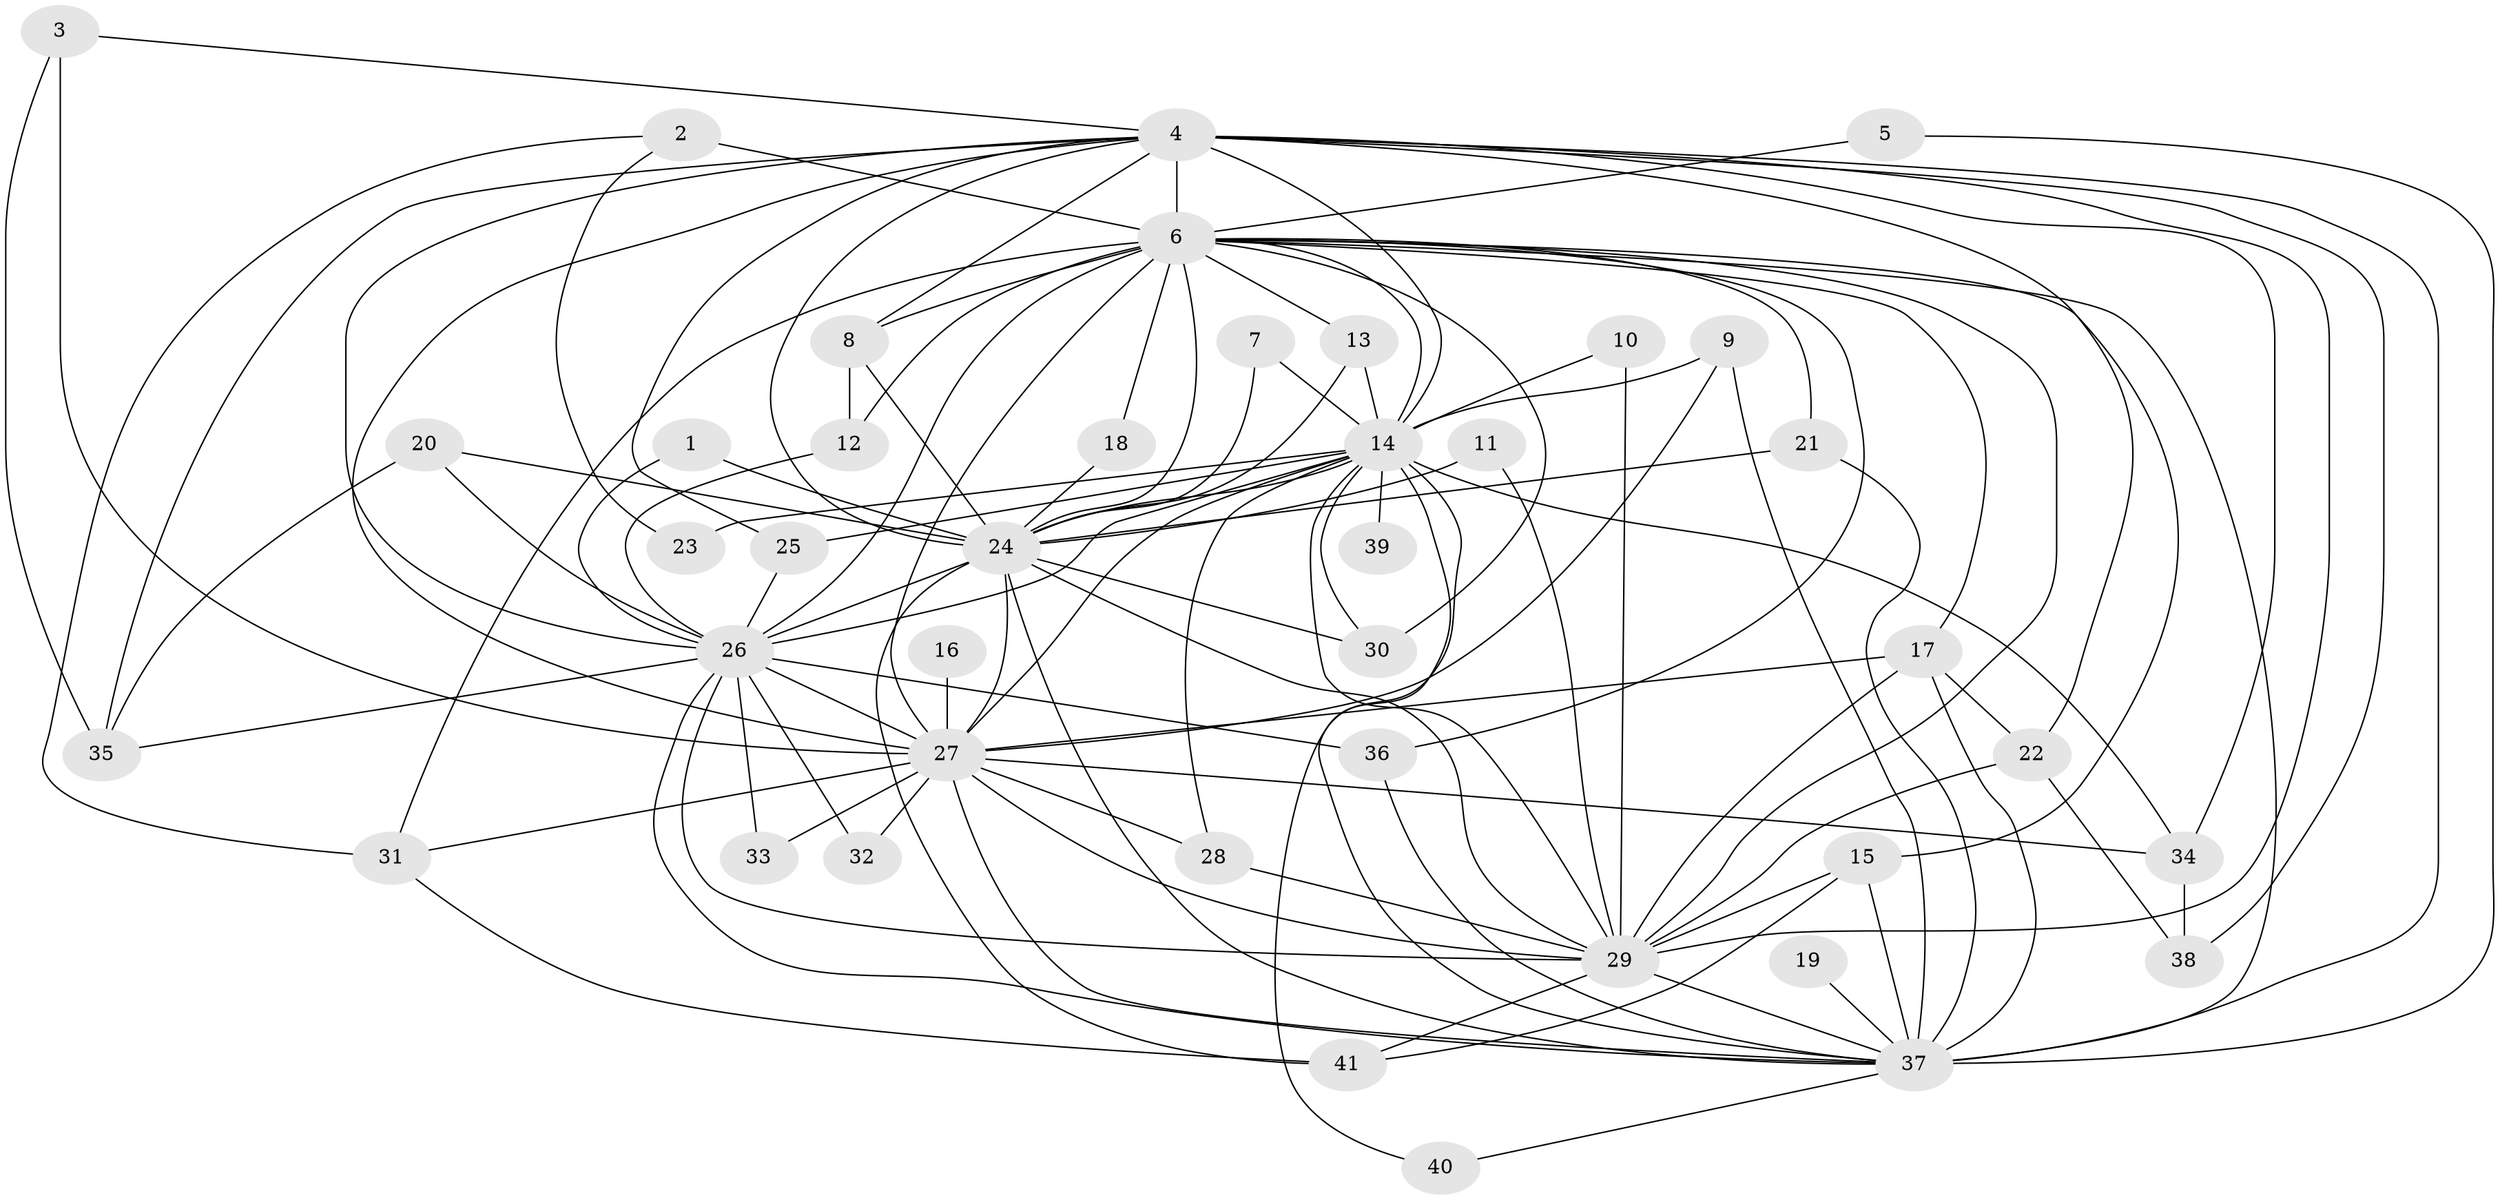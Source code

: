 // original degree distribution, {11: 0.024390243902439025, 19: 0.012195121951219513, 22: 0.024390243902439025, 21: 0.012195121951219513, 15: 0.012195121951219513, 24: 0.012195121951219513, 25: 0.012195121951219513, 30: 0.012195121951219513, 2: 0.5975609756097561, 4: 0.10975609756097561, 5: 0.012195121951219513, 3: 0.15853658536585366}
// Generated by graph-tools (version 1.1) at 2025/01/03/09/25 03:01:15]
// undirected, 41 vertices, 110 edges
graph export_dot {
graph [start="1"]
  node [color=gray90,style=filled];
  1;
  2;
  3;
  4;
  5;
  6;
  7;
  8;
  9;
  10;
  11;
  12;
  13;
  14;
  15;
  16;
  17;
  18;
  19;
  20;
  21;
  22;
  23;
  24;
  25;
  26;
  27;
  28;
  29;
  30;
  31;
  32;
  33;
  34;
  35;
  36;
  37;
  38;
  39;
  40;
  41;
  1 -- 24 [weight=1.0];
  1 -- 26 [weight=1.0];
  2 -- 6 [weight=2.0];
  2 -- 23 [weight=1.0];
  2 -- 31 [weight=1.0];
  3 -- 4 [weight=1.0];
  3 -- 27 [weight=1.0];
  3 -- 35 [weight=1.0];
  4 -- 6 [weight=3.0];
  4 -- 8 [weight=1.0];
  4 -- 14 [weight=3.0];
  4 -- 22 [weight=1.0];
  4 -- 24 [weight=3.0];
  4 -- 25 [weight=1.0];
  4 -- 26 [weight=3.0];
  4 -- 27 [weight=4.0];
  4 -- 29 [weight=3.0];
  4 -- 34 [weight=1.0];
  4 -- 35 [weight=1.0];
  4 -- 37 [weight=5.0];
  4 -- 38 [weight=1.0];
  5 -- 6 [weight=1.0];
  5 -- 37 [weight=1.0];
  6 -- 8 [weight=1.0];
  6 -- 12 [weight=1.0];
  6 -- 13 [weight=1.0];
  6 -- 14 [weight=2.0];
  6 -- 15 [weight=1.0];
  6 -- 17 [weight=1.0];
  6 -- 18 [weight=1.0];
  6 -- 21 [weight=1.0];
  6 -- 24 [weight=3.0];
  6 -- 26 [weight=3.0];
  6 -- 27 [weight=2.0];
  6 -- 29 [weight=1.0];
  6 -- 30 [weight=1.0];
  6 -- 31 [weight=1.0];
  6 -- 36 [weight=2.0];
  6 -- 37 [weight=1.0];
  7 -- 14 [weight=1.0];
  7 -- 24 [weight=1.0];
  8 -- 12 [weight=1.0];
  8 -- 24 [weight=1.0];
  9 -- 14 [weight=1.0];
  9 -- 27 [weight=1.0];
  9 -- 37 [weight=1.0];
  10 -- 14 [weight=1.0];
  10 -- 29 [weight=1.0];
  11 -- 24 [weight=1.0];
  11 -- 29 [weight=1.0];
  12 -- 26 [weight=1.0];
  13 -- 14 [weight=1.0];
  13 -- 24 [weight=1.0];
  14 -- 23 [weight=1.0];
  14 -- 24 [weight=2.0];
  14 -- 25 [weight=1.0];
  14 -- 26 [weight=1.0];
  14 -- 27 [weight=1.0];
  14 -- 28 [weight=1.0];
  14 -- 29 [weight=3.0];
  14 -- 30 [weight=1.0];
  14 -- 34 [weight=1.0];
  14 -- 37 [weight=1.0];
  14 -- 39 [weight=1.0];
  14 -- 40 [weight=1.0];
  15 -- 29 [weight=1.0];
  15 -- 37 [weight=1.0];
  15 -- 41 [weight=1.0];
  16 -- 27 [weight=1.0];
  17 -- 22 [weight=1.0];
  17 -- 27 [weight=1.0];
  17 -- 29 [weight=1.0];
  17 -- 37 [weight=1.0];
  18 -- 24 [weight=2.0];
  19 -- 37 [weight=1.0];
  20 -- 24 [weight=1.0];
  20 -- 26 [weight=2.0];
  20 -- 35 [weight=1.0];
  21 -- 24 [weight=1.0];
  21 -- 37 [weight=1.0];
  22 -- 29 [weight=1.0];
  22 -- 38 [weight=1.0];
  24 -- 26 [weight=2.0];
  24 -- 27 [weight=1.0];
  24 -- 29 [weight=1.0];
  24 -- 30 [weight=1.0];
  24 -- 37 [weight=1.0];
  24 -- 41 [weight=1.0];
  25 -- 26 [weight=1.0];
  26 -- 27 [weight=2.0];
  26 -- 29 [weight=1.0];
  26 -- 32 [weight=1.0];
  26 -- 33 [weight=1.0];
  26 -- 35 [weight=1.0];
  26 -- 36 [weight=1.0];
  26 -- 37 [weight=1.0];
  27 -- 28 [weight=1.0];
  27 -- 29 [weight=1.0];
  27 -- 31 [weight=1.0];
  27 -- 32 [weight=1.0];
  27 -- 33 [weight=1.0];
  27 -- 34 [weight=1.0];
  27 -- 37 [weight=1.0];
  28 -- 29 [weight=1.0];
  29 -- 37 [weight=2.0];
  29 -- 41 [weight=1.0];
  31 -- 41 [weight=1.0];
  34 -- 38 [weight=1.0];
  36 -- 37 [weight=1.0];
  37 -- 40 [weight=1.0];
}

